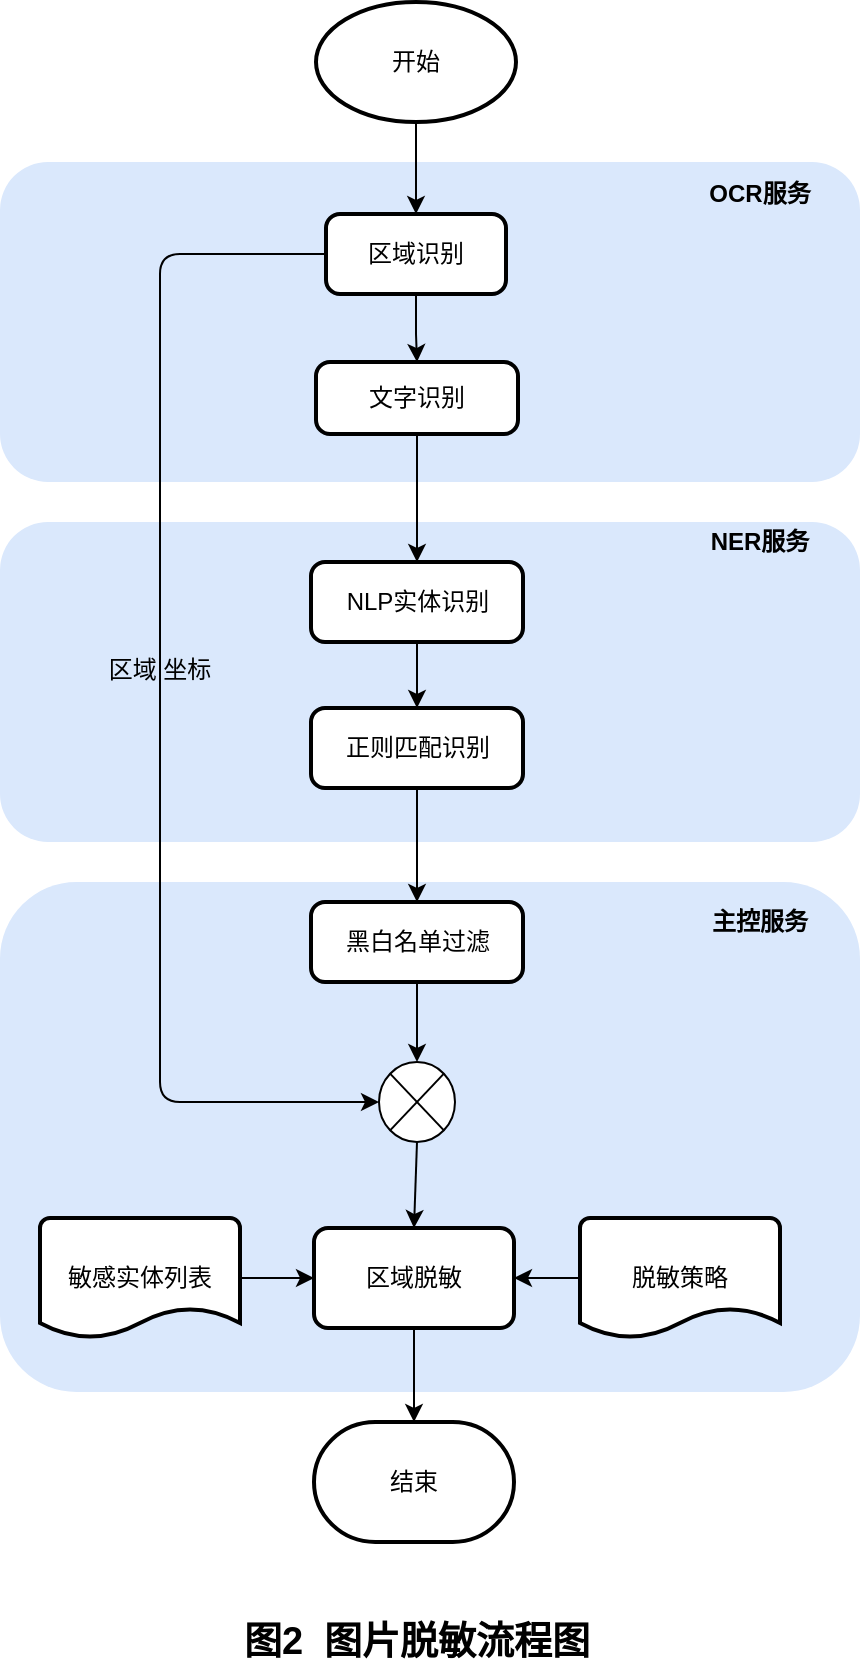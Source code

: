 <mxfile version="13.6.2" type="github">
  <diagram id="-95pvxMP9tnITGbI-VLl" name="Page-1">
    <mxGraphModel dx="830" dy="574" grid="1" gridSize="10" guides="1" tooltips="1" connect="1" arrows="1" fold="1" page="1" pageScale="1" pageWidth="827" pageHeight="1169" math="0" shadow="0">
      <root>
        <mxCell id="0" />
        <mxCell id="1" parent="0" />
        <mxCell id="9rIJMRtblO_9q7PCspa--42" value="" style="rounded=1;whiteSpace=wrap;html=1;dashed=1;fillColor=#dae8fc;strokeColor=none;" vertex="1" parent="1">
          <mxGeometry x="160" y="490" width="430" height="255" as="geometry" />
        </mxCell>
        <mxCell id="9rIJMRtblO_9q7PCspa--39" value="" style="rounded=1;whiteSpace=wrap;html=1;dashed=1;fillColor=#dae8fc;strokeColor=none;" vertex="1" parent="1">
          <mxGeometry x="160" y="310" width="430" height="160" as="geometry" />
        </mxCell>
        <mxCell id="9rIJMRtblO_9q7PCspa--38" value="" style="rounded=1;whiteSpace=wrap;html=1;dashed=1;fillColor=#dae8fc;strokeColor=none;" vertex="1" parent="1">
          <mxGeometry x="160" y="130" width="430" height="160" as="geometry" />
        </mxCell>
        <mxCell id="9rIJMRtblO_9q7PCspa--13" value="" style="edgeStyle=orthogonalEdgeStyle;rounded=0;orthogonalLoop=1;jettySize=auto;html=1;entryX=0.5;entryY=0;entryDx=0;entryDy=0;" edge="1" parent="1" source="9rIJMRtblO_9q7PCspa--1" target="9rIJMRtblO_9q7PCspa--2">
          <mxGeometry relative="1" as="geometry" />
        </mxCell>
        <mxCell id="9rIJMRtblO_9q7PCspa--1" value="开始" style="strokeWidth=2;html=1;shape=mxgraph.flowchart.start_1;whiteSpace=wrap;" vertex="1" parent="1">
          <mxGeometry x="318" y="50" width="100" height="60" as="geometry" />
        </mxCell>
        <mxCell id="9rIJMRtblO_9q7PCspa--16" value="" style="edgeStyle=orthogonalEdgeStyle;rounded=0;orthogonalLoop=1;jettySize=auto;html=1;entryX=0.5;entryY=0;entryDx=0;entryDy=0;" edge="1" parent="1" source="9rIJMRtblO_9q7PCspa--2" target="9rIJMRtblO_9q7PCspa--3">
          <mxGeometry relative="1" as="geometry" />
        </mxCell>
        <mxCell id="9rIJMRtblO_9q7PCspa--2" value="区域识别" style="rounded=1;whiteSpace=wrap;html=1;absoluteArcSize=1;arcSize=14;strokeWidth=2;" vertex="1" parent="1">
          <mxGeometry x="323" y="156" width="90" height="40" as="geometry" />
        </mxCell>
        <mxCell id="9rIJMRtblO_9q7PCspa--17" value="" style="edgeStyle=orthogonalEdgeStyle;rounded=0;orthogonalLoop=1;jettySize=auto;html=1;" edge="1" parent="1" source="9rIJMRtblO_9q7PCspa--3" target="9rIJMRtblO_9q7PCspa--4">
          <mxGeometry relative="1" as="geometry" />
        </mxCell>
        <mxCell id="9rIJMRtblO_9q7PCspa--3" value="文字识别" style="rounded=1;whiteSpace=wrap;html=1;absoluteArcSize=1;arcSize=14;strokeWidth=2;" vertex="1" parent="1">
          <mxGeometry x="318" y="230" width="101" height="36" as="geometry" />
        </mxCell>
        <mxCell id="9rIJMRtblO_9q7PCspa--18" value="" style="edgeStyle=orthogonalEdgeStyle;rounded=0;orthogonalLoop=1;jettySize=auto;html=1;" edge="1" parent="1" source="9rIJMRtblO_9q7PCspa--4" target="9rIJMRtblO_9q7PCspa--5">
          <mxGeometry relative="1" as="geometry" />
        </mxCell>
        <mxCell id="9rIJMRtblO_9q7PCspa--4" value="NLP实体识别" style="rounded=1;whiteSpace=wrap;html=1;absoluteArcSize=1;arcSize=14;strokeWidth=2;" vertex="1" parent="1">
          <mxGeometry x="315.5" y="330" width="106" height="40" as="geometry" />
        </mxCell>
        <mxCell id="9rIJMRtblO_9q7PCspa--19" value="" style="edgeStyle=orthogonalEdgeStyle;rounded=0;orthogonalLoop=1;jettySize=auto;html=1;" edge="1" parent="1" source="9rIJMRtblO_9q7PCspa--5" target="9rIJMRtblO_9q7PCspa--6">
          <mxGeometry relative="1" as="geometry" />
        </mxCell>
        <mxCell id="9rIJMRtblO_9q7PCspa--5" value="正则匹配识别" style="rounded=1;whiteSpace=wrap;html=1;absoluteArcSize=1;arcSize=14;strokeWidth=2;" vertex="1" parent="1">
          <mxGeometry x="315.5" y="403" width="106" height="40" as="geometry" />
        </mxCell>
        <mxCell id="9rIJMRtblO_9q7PCspa--20" value="" style="edgeStyle=orthogonalEdgeStyle;rounded=0;orthogonalLoop=1;jettySize=auto;html=1;entryX=0.5;entryY=0;entryDx=0;entryDy=0;entryPerimeter=0;" edge="1" parent="1" source="9rIJMRtblO_9q7PCspa--6" target="9rIJMRtblO_9q7PCspa--10">
          <mxGeometry relative="1" as="geometry" />
        </mxCell>
        <mxCell id="9rIJMRtblO_9q7PCspa--6" value="黑白名单过滤" style="rounded=1;whiteSpace=wrap;html=1;absoluteArcSize=1;arcSize=14;strokeWidth=2;" vertex="1" parent="1">
          <mxGeometry x="315.5" y="500" width="106" height="40" as="geometry" />
        </mxCell>
        <mxCell id="9rIJMRtblO_9q7PCspa--22" value="" style="edgeStyle=orthogonalEdgeStyle;rounded=0;orthogonalLoop=1;jettySize=auto;html=1;" edge="1" parent="1" source="9rIJMRtblO_9q7PCspa--7" target="9rIJMRtblO_9q7PCspa--8">
          <mxGeometry relative="1" as="geometry" />
        </mxCell>
        <mxCell id="9rIJMRtblO_9q7PCspa--7" value="脱敏策略" style="strokeWidth=2;html=1;shape=mxgraph.flowchart.document2;whiteSpace=wrap;size=0.25;" vertex="1" parent="1">
          <mxGeometry x="450" y="658" width="100" height="60" as="geometry" />
        </mxCell>
        <mxCell id="9rIJMRtblO_9q7PCspa--21" value="" style="edgeStyle=orthogonalEdgeStyle;rounded=0;orthogonalLoop=1;jettySize=auto;html=1;" edge="1" parent="1" source="9rIJMRtblO_9q7PCspa--8" target="9rIJMRtblO_9q7PCspa--9">
          <mxGeometry relative="1" as="geometry" />
        </mxCell>
        <mxCell id="9rIJMRtblO_9q7PCspa--8" value="区域脱敏" style="rounded=1;whiteSpace=wrap;html=1;absoluteArcSize=1;arcSize=14;strokeWidth=2;" vertex="1" parent="1">
          <mxGeometry x="317" y="663" width="100" height="50" as="geometry" />
        </mxCell>
        <mxCell id="9rIJMRtblO_9q7PCspa--9" value="结束" style="strokeWidth=2;html=1;shape=mxgraph.flowchart.terminator;whiteSpace=wrap;" vertex="1" parent="1">
          <mxGeometry x="317" y="760" width="100" height="60" as="geometry" />
        </mxCell>
        <mxCell id="9rIJMRtblO_9q7PCspa--10" value="" style="verticalLabelPosition=bottom;verticalAlign=top;html=1;shape=mxgraph.flowchart.or;" vertex="1" parent="1">
          <mxGeometry x="349.5" y="580" width="38" height="40" as="geometry" />
        </mxCell>
        <mxCell id="9rIJMRtblO_9q7PCspa--30" value="" style="edgeStyle=elbowEdgeStyle;elbow=horizontal;endArrow=classic;html=1;entryX=0;entryY=0.5;entryDx=0;entryDy=0;entryPerimeter=0;exitX=0;exitY=0.5;exitDx=0;exitDy=0;" edge="1" parent="1" source="9rIJMRtblO_9q7PCspa--2" target="9rIJMRtblO_9q7PCspa--10">
          <mxGeometry width="50" height="50" relative="1" as="geometry">
            <mxPoint x="367" y="200" as="sourcePoint" />
            <mxPoint x="280" y="600" as="targetPoint" />
            <Array as="points">
              <mxPoint x="240" y="450" />
              <mxPoint x="170" y="500" />
            </Array>
          </mxGeometry>
        </mxCell>
        <mxCell id="9rIJMRtblO_9q7PCspa--31" value="区域 坐标" style="text;html=1;strokeColor=none;fillColor=none;align=center;verticalAlign=middle;whiteSpace=wrap;rounded=0;" vertex="1" parent="1">
          <mxGeometry x="209" y="374" width="62" height="20" as="geometry" />
        </mxCell>
        <mxCell id="9rIJMRtblO_9q7PCspa--34" value="" style="endArrow=classic;html=1;entryX=0.5;entryY=0;entryDx=0;entryDy=0;exitX=0.5;exitY=1;exitDx=0;exitDy=0;exitPerimeter=0;" edge="1" parent="1" source="9rIJMRtblO_9q7PCspa--10" target="9rIJMRtblO_9q7PCspa--8">
          <mxGeometry width="50" height="50" relative="1" as="geometry">
            <mxPoint x="350" y="590" as="sourcePoint" />
            <mxPoint x="400" y="540" as="targetPoint" />
          </mxGeometry>
        </mxCell>
        <mxCell id="9rIJMRtblO_9q7PCspa--37" value="" style="edgeStyle=orthogonalEdgeStyle;rounded=0;orthogonalLoop=1;jettySize=auto;html=1;" edge="1" parent="1" source="9rIJMRtblO_9q7PCspa--36" target="9rIJMRtblO_9q7PCspa--8">
          <mxGeometry relative="1" as="geometry" />
        </mxCell>
        <mxCell id="9rIJMRtblO_9q7PCspa--36" value="敏感实体列表" style="strokeWidth=2;html=1;shape=mxgraph.flowchart.document2;whiteSpace=wrap;size=0.25;" vertex="1" parent="1">
          <mxGeometry x="180" y="658" width="100" height="60" as="geometry" />
        </mxCell>
        <mxCell id="9rIJMRtblO_9q7PCspa--40" value="OCR服务" style="text;html=1;strokeColor=none;fillColor=none;align=center;verticalAlign=middle;whiteSpace=wrap;rounded=0;dashed=1;fontStyle=1" vertex="1" parent="1">
          <mxGeometry x="510" y="136" width="60" height="20" as="geometry" />
        </mxCell>
        <mxCell id="9rIJMRtblO_9q7PCspa--41" value="NER服务" style="text;html=1;strokeColor=none;fillColor=none;align=center;verticalAlign=middle;whiteSpace=wrap;rounded=0;dashed=1;fontStyle=1" vertex="1" parent="1">
          <mxGeometry x="510" y="310" width="60" height="20" as="geometry" />
        </mxCell>
        <mxCell id="9rIJMRtblO_9q7PCspa--43" value="主控服务" style="text;html=1;strokeColor=none;fillColor=none;align=center;verticalAlign=middle;whiteSpace=wrap;rounded=0;dashed=1;fontStyle=1" vertex="1" parent="1">
          <mxGeometry x="510" y="500" width="60" height="20" as="geometry" />
        </mxCell>
        <mxCell id="9rIJMRtblO_9q7PCspa--44" value="图2 &amp;nbsp;图片脱敏流程图" style="text;html=1;strokeColor=none;fillColor=none;align=center;verticalAlign=middle;whiteSpace=wrap;rounded=0;dashed=1;fontStyle=1;fontSize=19;" vertex="1" parent="1">
          <mxGeometry x="274.5" y="860" width="187" height="20" as="geometry" />
        </mxCell>
      </root>
    </mxGraphModel>
  </diagram>
</mxfile>
